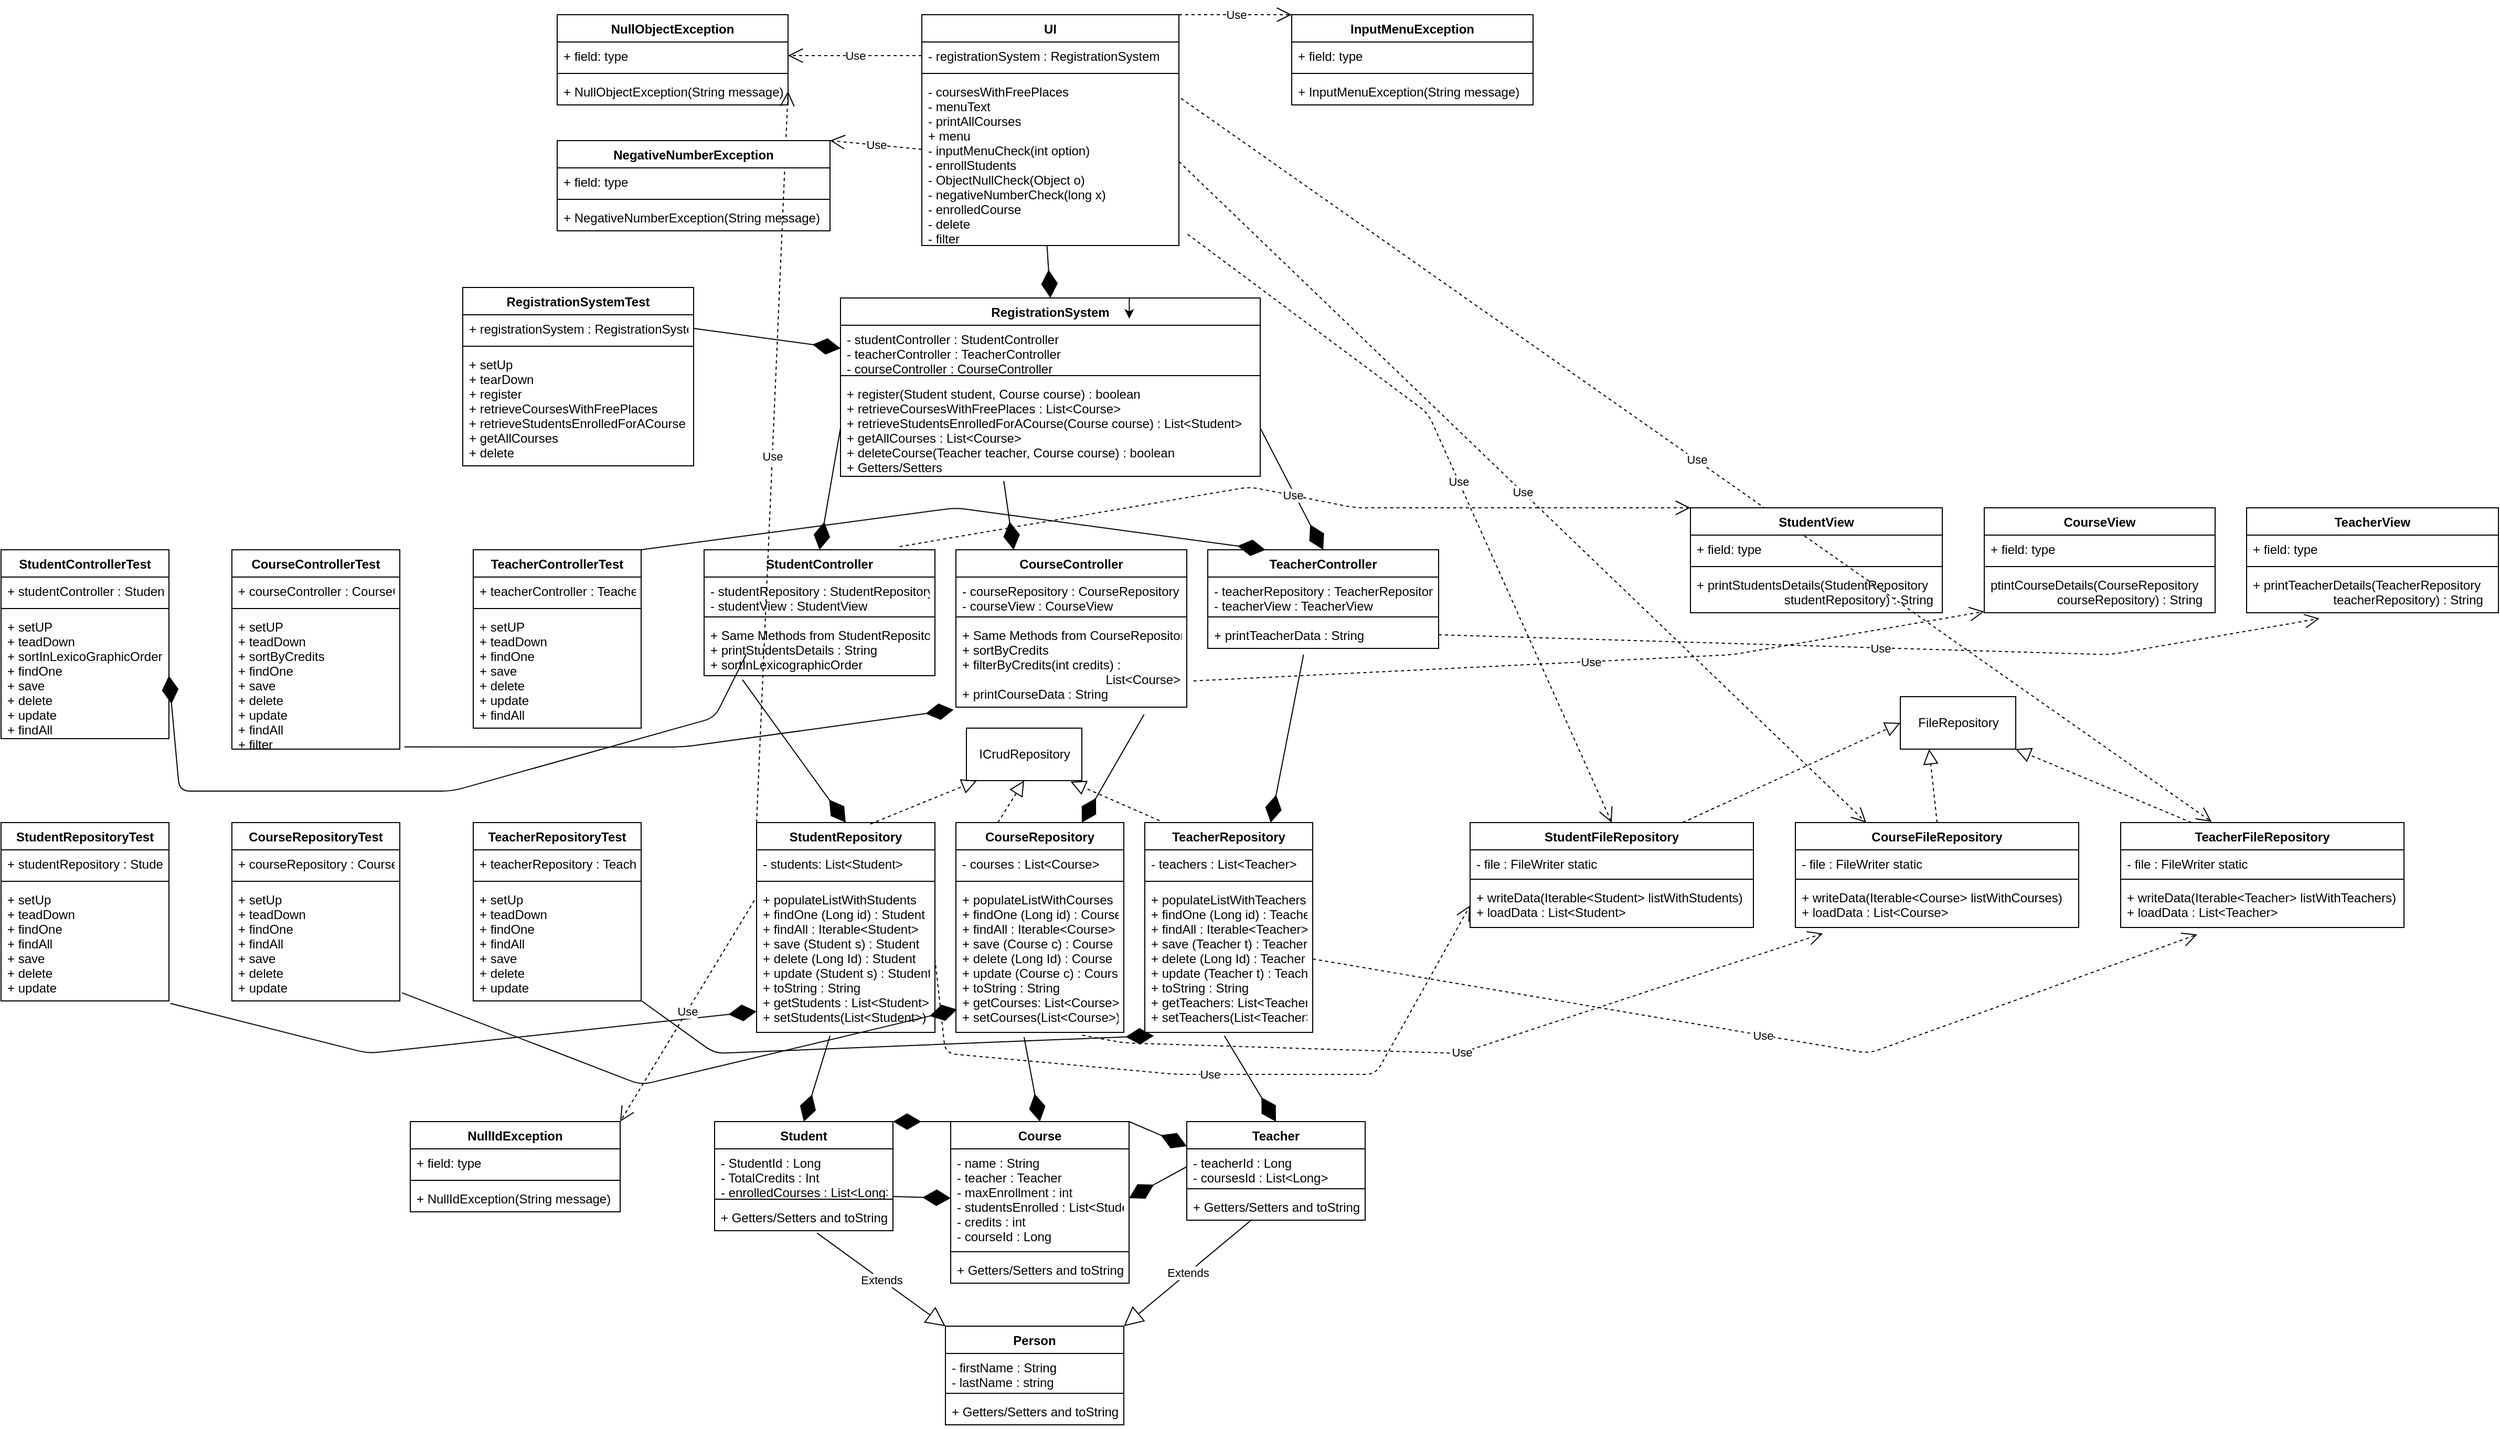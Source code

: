 <mxfile version="13.10.0" type="device"><diagram name="Page-1" id="e7e014a7-5840-1c2e-5031-d8a46d1fe8dd"><mxGraphModel dx="4629" dy="2653" grid="1" gridSize="10" guides="1" tooltips="1" connect="1" arrows="1" fold="1" page="1" pageScale="1" pageWidth="1169" pageHeight="826" background="#ffffff" math="0" shadow="0"><root><mxCell id="0"/><mxCell id="1" parent="0"/><mxCell id="clS7o_s74aoGoJwFNQCG-41" value="ICrudRepository" style="html=1;" vertex="1" parent="1"><mxGeometry x="470" y="430" width="110" height="50" as="geometry"/></mxCell><mxCell id="clS7o_s74aoGoJwFNQCG-42" value="StudentRepository" style="swimlane;fontStyle=1;align=center;verticalAlign=top;childLayout=stackLayout;horizontal=1;startSize=26;horizontalStack=0;resizeParent=1;resizeParentMax=0;resizeLast=0;collapsible=1;marginBottom=0;" vertex="1" parent="1"><mxGeometry x="270" y="520" width="170" height="200" as="geometry"/></mxCell><mxCell id="clS7o_s74aoGoJwFNQCG-43" value="- students: List&lt;Student&gt;" style="text;strokeColor=none;fillColor=none;align=left;verticalAlign=top;spacingLeft=4;spacingRight=4;overflow=hidden;rotatable=0;points=[[0,0.5],[1,0.5]];portConstraint=eastwest;" vertex="1" parent="clS7o_s74aoGoJwFNQCG-42"><mxGeometry y="26" width="170" height="26" as="geometry"/></mxCell><mxCell id="clS7o_s74aoGoJwFNQCG-44" value="" style="line;strokeWidth=1;fillColor=none;align=left;verticalAlign=middle;spacingTop=-1;spacingLeft=3;spacingRight=3;rotatable=0;labelPosition=right;points=[];portConstraint=eastwest;" vertex="1" parent="clS7o_s74aoGoJwFNQCG-42"><mxGeometry y="52" width="170" height="8" as="geometry"/></mxCell><mxCell id="clS7o_s74aoGoJwFNQCG-45" value="+ populateListWithStudents&#10;+ findOne (Long id) : Student&#10;+ findAll : Iterable&lt;Student&gt;&#10;+ save (Student s) : Student&#10;+ delete (Long Id) : Student&#10;+ update (Student s) : Student&#10;+ toString : String&#10;+ getStudents : List&lt;Student&gt;&#10;+ setStudents(List&lt;Student&gt;)&#10;&#10;" style="text;strokeColor=none;fillColor=none;align=left;verticalAlign=top;spacingLeft=4;spacingRight=4;overflow=hidden;rotatable=0;points=[[0,0.5],[1,0.5]];portConstraint=eastwest;" vertex="1" parent="clS7o_s74aoGoJwFNQCG-42"><mxGeometry y="60" width="170" height="140" as="geometry"/></mxCell><mxCell id="clS7o_s74aoGoJwFNQCG-46" value="" style="endArrow=block;dashed=1;endFill=0;endSize=12;html=1;entryX=0.091;entryY=1;entryDx=0;entryDy=0;entryPerimeter=0;exitX=0.638;exitY=0.007;exitDx=0;exitDy=0;exitPerimeter=0;" edge="1" parent="1" source="clS7o_s74aoGoJwFNQCG-42" target="clS7o_s74aoGoJwFNQCG-41"><mxGeometry width="160" relative="1" as="geometry"><mxPoint x="440" y="610" as="sourcePoint"/><mxPoint x="600" y="610" as="targetPoint"/></mxGeometry></mxCell><mxCell id="clS7o_s74aoGoJwFNQCG-47" value="CourseRepository" style="swimlane;fontStyle=1;align=center;verticalAlign=top;childLayout=stackLayout;horizontal=1;startSize=26;horizontalStack=0;resizeParent=1;resizeParentMax=0;resizeLast=0;collapsible=1;marginBottom=0;" vertex="1" parent="1"><mxGeometry x="460" y="520" width="160" height="200" as="geometry"/></mxCell><mxCell id="clS7o_s74aoGoJwFNQCG-48" value="- courses : List&lt;Course&gt;" style="text;strokeColor=none;fillColor=none;align=left;verticalAlign=top;spacingLeft=4;spacingRight=4;overflow=hidden;rotatable=0;points=[[0,0.5],[1,0.5]];portConstraint=eastwest;" vertex="1" parent="clS7o_s74aoGoJwFNQCG-47"><mxGeometry y="26" width="160" height="26" as="geometry"/></mxCell><mxCell id="clS7o_s74aoGoJwFNQCG-49" value="" style="line;strokeWidth=1;fillColor=none;align=left;verticalAlign=middle;spacingTop=-1;spacingLeft=3;spacingRight=3;rotatable=0;labelPosition=right;points=[];portConstraint=eastwest;" vertex="1" parent="clS7o_s74aoGoJwFNQCG-47"><mxGeometry y="52" width="160" height="8" as="geometry"/></mxCell><mxCell id="clS7o_s74aoGoJwFNQCG-50" value="+ populateListWithCourses&#10;+ findOne (Long id) : Course&#10;+ findAll : Iterable&lt;Course&gt;&#10;+ save (Course c) : Course&#10;+ delete (Long Id) : Course&#10;+ update (Course c) : Course&#10;+ toString : String&#10;+ getCourses: List&lt;Course&gt;&#10;+ setCourses(List&lt;Course&gt;)&#10;&#10;" style="text;strokeColor=none;fillColor=none;align=left;verticalAlign=top;spacingLeft=4;spacingRight=4;overflow=hidden;rotatable=0;points=[[0,0.5],[1,0.5]];portConstraint=eastwest;" vertex="1" parent="clS7o_s74aoGoJwFNQCG-47"><mxGeometry y="60" width="160" height="140" as="geometry"/></mxCell><mxCell id="clS7o_s74aoGoJwFNQCG-51" value="" style="endArrow=block;dashed=1;endFill=0;endSize=12;html=1;entryX=0.5;entryY=1;entryDx=0;entryDy=0;exitX=0.25;exitY=0;exitDx=0;exitDy=0;" edge="1" parent="1" source="clS7o_s74aoGoJwFNQCG-47" target="clS7o_s74aoGoJwFNQCG-41"><mxGeometry width="160" relative="1" as="geometry"><mxPoint x="540" y="490" as="sourcePoint"/><mxPoint x="600" y="610" as="targetPoint"/></mxGeometry></mxCell><mxCell id="clS7o_s74aoGoJwFNQCG-52" value="TeacherRepository" style="swimlane;fontStyle=1;align=center;verticalAlign=top;childLayout=stackLayout;horizontal=1;startSize=26;horizontalStack=0;resizeParent=1;resizeParentMax=0;resizeLast=0;collapsible=1;marginBottom=0;" vertex="1" parent="1"><mxGeometry x="640" y="520" width="160" height="200" as="geometry"/></mxCell><mxCell id="clS7o_s74aoGoJwFNQCG-53" value="- teachers : List&lt;Teacher&gt;" style="text;strokeColor=none;fillColor=none;align=left;verticalAlign=top;spacingLeft=4;spacingRight=4;overflow=hidden;rotatable=0;points=[[0,0.5],[1,0.5]];portConstraint=eastwest;" vertex="1" parent="clS7o_s74aoGoJwFNQCG-52"><mxGeometry y="26" width="160" height="26" as="geometry"/></mxCell><mxCell id="clS7o_s74aoGoJwFNQCG-54" value="" style="line;strokeWidth=1;fillColor=none;align=left;verticalAlign=middle;spacingTop=-1;spacingLeft=3;spacingRight=3;rotatable=0;labelPosition=right;points=[];portConstraint=eastwest;" vertex="1" parent="clS7o_s74aoGoJwFNQCG-52"><mxGeometry y="52" width="160" height="8" as="geometry"/></mxCell><mxCell id="clS7o_s74aoGoJwFNQCG-55" value="+ populateListWithTeachers&#10;+ findOne (Long id) : Teacher&#10;+ findAll : Iterable&lt;Teacher&gt;&#10;+ save (Teacher t) : Teacher&#10;+ delete (Long Id) : Teacher&#10;+ update (Teacher t) : Teacher&#10;+ toString : String&#10;+ getTeachers: List&lt;Teacher&gt;&#10;+ setTeachers(List&lt;Teacher&gt;)&#10;&#10;" style="text;strokeColor=none;fillColor=none;align=left;verticalAlign=top;spacingLeft=4;spacingRight=4;overflow=hidden;rotatable=0;points=[[0,0.5],[1,0.5]];portConstraint=eastwest;" vertex="1" parent="clS7o_s74aoGoJwFNQCG-52"><mxGeometry y="60" width="160" height="140" as="geometry"/></mxCell><mxCell id="clS7o_s74aoGoJwFNQCG-56" value="" style="endArrow=block;dashed=1;endFill=0;endSize=12;html=1;entryX=0.902;entryY=1.02;entryDx=0;entryDy=0;entryPerimeter=0;exitX=0.088;exitY=-0.009;exitDx=0;exitDy=0;exitPerimeter=0;" edge="1" parent="1" source="clS7o_s74aoGoJwFNQCG-52" target="clS7o_s74aoGoJwFNQCG-41"><mxGeometry width="160" relative="1" as="geometry"><mxPoint x="440" y="610" as="sourcePoint"/><mxPoint x="600" y="610" as="targetPoint"/></mxGeometry></mxCell><mxCell id="clS7o_s74aoGoJwFNQCG-57" value="Person" style="swimlane;fontStyle=1;align=center;verticalAlign=top;childLayout=stackLayout;horizontal=1;startSize=26;horizontalStack=0;resizeParent=1;resizeParentMax=0;resizeLast=0;collapsible=1;marginBottom=0;" vertex="1" parent="1"><mxGeometry x="450" y="1000" width="170" height="94" as="geometry"/></mxCell><mxCell id="clS7o_s74aoGoJwFNQCG-58" value="- firstName : String&#10;- lastName : string" style="text;strokeColor=none;fillColor=none;align=left;verticalAlign=top;spacingLeft=4;spacingRight=4;overflow=hidden;rotatable=0;points=[[0,0.5],[1,0.5]];portConstraint=eastwest;" vertex="1" parent="clS7o_s74aoGoJwFNQCG-57"><mxGeometry y="26" width="170" height="34" as="geometry"/></mxCell><mxCell id="clS7o_s74aoGoJwFNQCG-59" value="" style="line;strokeWidth=1;fillColor=none;align=left;verticalAlign=middle;spacingTop=-1;spacingLeft=3;spacingRight=3;rotatable=0;labelPosition=right;points=[];portConstraint=eastwest;" vertex="1" parent="clS7o_s74aoGoJwFNQCG-57"><mxGeometry y="60" width="170" height="8" as="geometry"/></mxCell><mxCell id="clS7o_s74aoGoJwFNQCG-60" value="+ Getters/Setters and toString" style="text;strokeColor=none;fillColor=none;align=left;verticalAlign=top;spacingLeft=4;spacingRight=4;overflow=hidden;rotatable=0;points=[[0,0.5],[1,0.5]];portConstraint=eastwest;" vertex="1" parent="clS7o_s74aoGoJwFNQCG-57"><mxGeometry y="68" width="170" height="26" as="geometry"/></mxCell><mxCell id="clS7o_s74aoGoJwFNQCG-61" value="Student" style="swimlane;fontStyle=1;align=center;verticalAlign=top;childLayout=stackLayout;horizontal=1;startSize=26;horizontalStack=0;resizeParent=1;resizeParentMax=0;resizeLast=0;collapsible=1;marginBottom=0;" vertex="1" parent="1"><mxGeometry x="230" y="805" width="170" height="104" as="geometry"/></mxCell><mxCell id="clS7o_s74aoGoJwFNQCG-62" value="- StudentId : Long&#10;- TotalCredits : Int&#10;- enrolledCourses : List&lt;Long&gt;" style="text;strokeColor=none;fillColor=none;align=left;verticalAlign=top;spacingLeft=4;spacingRight=4;overflow=hidden;rotatable=0;points=[[0,0.5],[1,0.5]];portConstraint=eastwest;" vertex="1" parent="clS7o_s74aoGoJwFNQCG-61"><mxGeometry y="26" width="170" height="44" as="geometry"/></mxCell><mxCell id="clS7o_s74aoGoJwFNQCG-63" value="" style="line;strokeWidth=1;fillColor=none;align=left;verticalAlign=middle;spacingTop=-1;spacingLeft=3;spacingRight=3;rotatable=0;labelPosition=right;points=[];portConstraint=eastwest;" vertex="1" parent="clS7o_s74aoGoJwFNQCG-61"><mxGeometry y="70" width="170" height="8" as="geometry"/></mxCell><mxCell id="clS7o_s74aoGoJwFNQCG-64" value="+ Getters/Setters and toString" style="text;strokeColor=none;fillColor=none;align=left;verticalAlign=top;spacingLeft=4;spacingRight=4;overflow=hidden;rotatable=0;points=[[0,0.5],[1,0.5]];portConstraint=eastwest;" vertex="1" parent="clS7o_s74aoGoJwFNQCG-61"><mxGeometry y="78" width="170" height="26" as="geometry"/></mxCell><mxCell id="clS7o_s74aoGoJwFNQCG-65" value="Teacher" style="swimlane;fontStyle=1;align=center;verticalAlign=top;childLayout=stackLayout;horizontal=1;startSize=26;horizontalStack=0;resizeParent=1;resizeParentMax=0;resizeLast=0;collapsible=1;marginBottom=0;" vertex="1" parent="1"><mxGeometry x="680" y="805" width="170" height="94" as="geometry"/></mxCell><mxCell id="clS7o_s74aoGoJwFNQCG-66" value="- teacherId : Long&#10;- coursesId : List&lt;Long&gt;" style="text;strokeColor=none;fillColor=none;align=left;verticalAlign=top;spacingLeft=4;spacingRight=4;overflow=hidden;rotatable=0;points=[[0,0.5],[1,0.5]];portConstraint=eastwest;" vertex="1" parent="clS7o_s74aoGoJwFNQCG-65"><mxGeometry y="26" width="170" height="34" as="geometry"/></mxCell><mxCell id="clS7o_s74aoGoJwFNQCG-67" value="" style="line;strokeWidth=1;fillColor=none;align=left;verticalAlign=middle;spacingTop=-1;spacingLeft=3;spacingRight=3;rotatable=0;labelPosition=right;points=[];portConstraint=eastwest;" vertex="1" parent="clS7o_s74aoGoJwFNQCG-65"><mxGeometry y="60" width="170" height="8" as="geometry"/></mxCell><mxCell id="clS7o_s74aoGoJwFNQCG-68" value="+ Getters/Setters and toString" style="text;strokeColor=none;fillColor=none;align=left;verticalAlign=top;spacingLeft=4;spacingRight=4;overflow=hidden;rotatable=0;points=[[0,0.5],[1,0.5]];portConstraint=eastwest;" vertex="1" parent="clS7o_s74aoGoJwFNQCG-65"><mxGeometry y="68" width="170" height="26" as="geometry"/></mxCell><mxCell id="clS7o_s74aoGoJwFNQCG-69" value="Extends" style="endArrow=block;endSize=16;endFill=0;html=1;entryX=0;entryY=0;entryDx=0;entryDy=0;exitX=0.574;exitY=1.085;exitDx=0;exitDy=0;exitPerimeter=0;" edge="1" parent="1" source="clS7o_s74aoGoJwFNQCG-64" target="clS7o_s74aoGoJwFNQCG-57"><mxGeometry width="160" relative="1" as="geometry"><mxPoint x="180" y="510" as="sourcePoint"/><mxPoint x="340" y="510" as="targetPoint"/></mxGeometry></mxCell><mxCell id="clS7o_s74aoGoJwFNQCG-70" value="Extends" style="endArrow=block;endSize=16;endFill=0;html=1;entryX=1;entryY=0;entryDx=0;entryDy=0;exitX=0.365;exitY=0.977;exitDx=0;exitDy=0;exitPerimeter=0;" edge="1" parent="1" source="clS7o_s74aoGoJwFNQCG-68" target="clS7o_s74aoGoJwFNQCG-57"><mxGeometry width="160" relative="1" as="geometry"><mxPoint x="180" y="510" as="sourcePoint"/><mxPoint x="340" y="510" as="targetPoint"/></mxGeometry></mxCell><mxCell id="clS7o_s74aoGoJwFNQCG-71" value="Course" style="swimlane;fontStyle=1;align=center;verticalAlign=top;childLayout=stackLayout;horizontal=1;startSize=26;horizontalStack=0;resizeParent=1;resizeParentMax=0;resizeLast=0;collapsible=1;marginBottom=0;" vertex="1" parent="1"><mxGeometry x="455" y="805" width="170" height="154" as="geometry"/></mxCell><mxCell id="clS7o_s74aoGoJwFNQCG-72" value="- name : String&#10;- teacher : Teacher&#10;- maxEnrollment : int&#10;- studentsEnrolled : List&lt;Student&gt;&#10;- credits : int &#10;- courseId : Long" style="text;strokeColor=none;fillColor=none;align=left;verticalAlign=top;spacingLeft=4;spacingRight=4;overflow=hidden;rotatable=0;points=[[0,0.5],[1,0.5]];portConstraint=eastwest;" vertex="1" parent="clS7o_s74aoGoJwFNQCG-71"><mxGeometry y="26" width="170" height="94" as="geometry"/></mxCell><mxCell id="clS7o_s74aoGoJwFNQCG-73" value="" style="line;strokeWidth=1;fillColor=none;align=left;verticalAlign=middle;spacingTop=-1;spacingLeft=3;spacingRight=3;rotatable=0;labelPosition=right;points=[];portConstraint=eastwest;" vertex="1" parent="clS7o_s74aoGoJwFNQCG-71"><mxGeometry y="120" width="170" height="8" as="geometry"/></mxCell><mxCell id="clS7o_s74aoGoJwFNQCG-74" value="+ Getters/Setters and toString" style="text;strokeColor=none;fillColor=none;align=left;verticalAlign=top;spacingLeft=4;spacingRight=4;overflow=hidden;rotatable=0;points=[[0,0.5],[1,0.5]];portConstraint=eastwest;" vertex="1" parent="clS7o_s74aoGoJwFNQCG-71"><mxGeometry y="128" width="170" height="26" as="geometry"/></mxCell><mxCell id="clS7o_s74aoGoJwFNQCG-78" value="StudentController" style="swimlane;fontStyle=1;align=center;verticalAlign=top;childLayout=stackLayout;horizontal=1;startSize=26;horizontalStack=0;resizeParent=1;resizeParentMax=0;resizeLast=0;collapsible=1;marginBottom=0;" vertex="1" parent="1"><mxGeometry x="220" y="260" width="220" height="120" as="geometry"/></mxCell><mxCell id="clS7o_s74aoGoJwFNQCG-79" value="- studentRepository : StudentRepository&#10;- studentView : StudentView" style="text;strokeColor=none;fillColor=none;align=left;verticalAlign=top;spacingLeft=4;spacingRight=4;overflow=hidden;rotatable=0;points=[[0,0.5],[1,0.5]];portConstraint=eastwest;" vertex="1" parent="clS7o_s74aoGoJwFNQCG-78"><mxGeometry y="26" width="220" height="34" as="geometry"/></mxCell><mxCell id="clS7o_s74aoGoJwFNQCG-80" value="" style="line;strokeWidth=1;fillColor=none;align=left;verticalAlign=middle;spacingTop=-1;spacingLeft=3;spacingRight=3;rotatable=0;labelPosition=right;points=[];portConstraint=eastwest;" vertex="1" parent="clS7o_s74aoGoJwFNQCG-78"><mxGeometry y="60" width="220" height="8" as="geometry"/></mxCell><mxCell id="clS7o_s74aoGoJwFNQCG-81" value="+ Same Methods from StudentRepository&#10;+ printStudentsDetails : String&#10;+ sortInLexicographicOrder" style="text;strokeColor=none;fillColor=none;align=left;verticalAlign=top;spacingLeft=4;spacingRight=4;overflow=hidden;rotatable=0;points=[[0,0.5],[1,0.5]];portConstraint=eastwest;" vertex="1" parent="clS7o_s74aoGoJwFNQCG-78"><mxGeometry y="68" width="220" height="52" as="geometry"/></mxCell><mxCell id="clS7o_s74aoGoJwFNQCG-82" value="CourseController" style="swimlane;fontStyle=1;align=center;verticalAlign=top;childLayout=stackLayout;horizontal=1;startSize=26;horizontalStack=0;resizeParent=1;resizeParentMax=0;resizeLast=0;collapsible=1;marginBottom=0;" vertex="1" parent="1"><mxGeometry x="460" y="260" width="220" height="150" as="geometry"/></mxCell><mxCell id="clS7o_s74aoGoJwFNQCG-83" value="- courseRepository : CourseRepository&#10;- courseView : CourseView" style="text;strokeColor=none;fillColor=none;align=left;verticalAlign=top;spacingLeft=4;spacingRight=4;overflow=hidden;rotatable=0;points=[[0,0.5],[1,0.5]];portConstraint=eastwest;" vertex="1" parent="clS7o_s74aoGoJwFNQCG-82"><mxGeometry y="26" width="220" height="34" as="geometry"/></mxCell><mxCell id="clS7o_s74aoGoJwFNQCG-84" value="" style="line;strokeWidth=1;fillColor=none;align=left;verticalAlign=middle;spacingTop=-1;spacingLeft=3;spacingRight=3;rotatable=0;labelPosition=right;points=[];portConstraint=eastwest;" vertex="1" parent="clS7o_s74aoGoJwFNQCG-82"><mxGeometry y="60" width="220" height="8" as="geometry"/></mxCell><mxCell id="clS7o_s74aoGoJwFNQCG-85" value="+ Same Methods from CourseRepository&#10;+ sortByCredits&#10;+ filterByCredits(int credits) : &#10;                                         List&lt;Course&gt;&#10;+ printCourseData : String" style="text;strokeColor=none;fillColor=none;align=left;verticalAlign=top;spacingLeft=4;spacingRight=4;overflow=hidden;rotatable=0;points=[[0,0.5],[1,0.5]];portConstraint=eastwest;" vertex="1" parent="clS7o_s74aoGoJwFNQCG-82"><mxGeometry y="68" width="220" height="82" as="geometry"/></mxCell><mxCell id="clS7o_s74aoGoJwFNQCG-86" value="TeacherController" style="swimlane;fontStyle=1;align=center;verticalAlign=top;childLayout=stackLayout;horizontal=1;startSize=26;horizontalStack=0;resizeParent=1;resizeParentMax=0;resizeLast=0;collapsible=1;marginBottom=0;" vertex="1" parent="1"><mxGeometry x="700" y="260" width="220" height="94" as="geometry"/></mxCell><mxCell id="clS7o_s74aoGoJwFNQCG-87" value="- teacherRepository : TeacherRepository&#10;- teacherView : TeacherView" style="text;strokeColor=none;fillColor=none;align=left;verticalAlign=top;spacingLeft=4;spacingRight=4;overflow=hidden;rotatable=0;points=[[0,0.5],[1,0.5]];portConstraint=eastwest;" vertex="1" parent="clS7o_s74aoGoJwFNQCG-86"><mxGeometry y="26" width="220" height="34" as="geometry"/></mxCell><mxCell id="clS7o_s74aoGoJwFNQCG-88" value="" style="line;strokeWidth=1;fillColor=none;align=left;verticalAlign=middle;spacingTop=-1;spacingLeft=3;spacingRight=3;rotatable=0;labelPosition=right;points=[];portConstraint=eastwest;" vertex="1" parent="clS7o_s74aoGoJwFNQCG-86"><mxGeometry y="60" width="220" height="8" as="geometry"/></mxCell><mxCell id="clS7o_s74aoGoJwFNQCG-89" value="+ printTeacherData : String" style="text;strokeColor=none;fillColor=none;align=left;verticalAlign=top;spacingLeft=4;spacingRight=4;overflow=hidden;rotatable=0;points=[[0,0.5],[1,0.5]];portConstraint=eastwest;" vertex="1" parent="clS7o_s74aoGoJwFNQCG-86"><mxGeometry y="68" width="220" height="26" as="geometry"/></mxCell><mxCell id="clS7o_s74aoGoJwFNQCG-93" value="RegistrationSystem" style="swimlane;fontStyle=1;align=center;verticalAlign=top;childLayout=stackLayout;horizontal=1;startSize=26;horizontalStack=0;resizeParent=1;resizeParentMax=0;resizeLast=0;collapsible=1;marginBottom=0;" vertex="1" parent="1"><mxGeometry x="350" y="20" width="400" height="170" as="geometry"/></mxCell><mxCell id="clS7o_s74aoGoJwFNQCG-94" value="- studentController : StudentController&#10;- teacherController : TeacherController&#10;- courseController : CourseController" style="text;strokeColor=none;fillColor=none;align=left;verticalAlign=top;spacingLeft=4;spacingRight=4;overflow=hidden;rotatable=0;points=[[0,0.5],[1,0.5]];portConstraint=eastwest;" vertex="1" parent="clS7o_s74aoGoJwFNQCG-93"><mxGeometry y="26" width="400" height="44" as="geometry"/></mxCell><mxCell id="clS7o_s74aoGoJwFNQCG-95" value="" style="line;strokeWidth=1;fillColor=none;align=left;verticalAlign=middle;spacingTop=-1;spacingLeft=3;spacingRight=3;rotatable=0;labelPosition=right;points=[];portConstraint=eastwest;" vertex="1" parent="clS7o_s74aoGoJwFNQCG-93"><mxGeometry y="70" width="400" height="8" as="geometry"/></mxCell><mxCell id="clS7o_s74aoGoJwFNQCG-96" value="+ register(Student student, Course course) : boolean&#10;+ retrieveCoursesWithFreePlaces : List&lt;Course&gt;&#10;+ retrieveStudentsEnrolledForACourse(Course course) : List&lt;Student&gt;&#10;+ getAllCourses : List&lt;Course&gt;&#10;+ deleteCourse(Teacher teacher, Course course) : boolean&#10;+ Getters/Setters&#10;" style="text;strokeColor=none;fillColor=none;align=left;verticalAlign=top;spacingLeft=4;spacingRight=4;overflow=hidden;rotatable=0;points=[[0,0.5],[1,0.5]];portConstraint=eastwest;" vertex="1" parent="clS7o_s74aoGoJwFNQCG-93"><mxGeometry y="78" width="400" height="92" as="geometry"/></mxCell><mxCell id="clS7o_s74aoGoJwFNQCG-97" style="edgeStyle=orthogonalEdgeStyle;rounded=0;orthogonalLoop=1;jettySize=auto;html=1;exitX=0.75;exitY=0;exitDx=0;exitDy=0;entryX=0.688;entryY=0.116;entryDx=0;entryDy=0;entryPerimeter=0;" edge="1" parent="1" source="clS7o_s74aoGoJwFNQCG-93" target="clS7o_s74aoGoJwFNQCG-93"><mxGeometry relative="1" as="geometry"/></mxCell><mxCell id="clS7o_s74aoGoJwFNQCG-101" value="UI" style="swimlane;fontStyle=1;align=center;verticalAlign=top;childLayout=stackLayout;horizontal=1;startSize=26;horizontalStack=0;resizeParent=1;resizeParentMax=0;resizeLast=0;collapsible=1;marginBottom=0;" vertex="1" parent="1"><mxGeometry x="427.5" y="-250" width="245" height="220" as="geometry"/></mxCell><mxCell id="clS7o_s74aoGoJwFNQCG-102" value="- registrationSystem : RegistrationSystem" style="text;strokeColor=none;fillColor=none;align=left;verticalAlign=top;spacingLeft=4;spacingRight=4;overflow=hidden;rotatable=0;points=[[0,0.5],[1,0.5]];portConstraint=eastwest;" vertex="1" parent="clS7o_s74aoGoJwFNQCG-101"><mxGeometry y="26" width="245" height="26" as="geometry"/></mxCell><mxCell id="clS7o_s74aoGoJwFNQCG-103" value="" style="line;strokeWidth=1;fillColor=none;align=left;verticalAlign=middle;spacingTop=-1;spacingLeft=3;spacingRight=3;rotatable=0;labelPosition=right;points=[];portConstraint=eastwest;" vertex="1" parent="clS7o_s74aoGoJwFNQCG-101"><mxGeometry y="52" width="245" height="8" as="geometry"/></mxCell><mxCell id="clS7o_s74aoGoJwFNQCG-104" value="- coursesWithFreePlaces&#10;- menuText&#10;- printAllCourses&#10;+ menu&#10;- inputMenuCheck(int option)&#10;- enrollStudents&#10;- ObjectNullCheck(Object o)&#10;- negativeNumberCheck(long x)&#10;- enrolledCourse&#10;- delete&#10;- filter&#10;" style="text;strokeColor=none;fillColor=none;align=left;verticalAlign=top;spacingLeft=4;spacingRight=4;overflow=hidden;rotatable=0;points=[[0,0.5],[1,0.5]];portConstraint=eastwest;" vertex="1" parent="clS7o_s74aoGoJwFNQCG-101"><mxGeometry y="60" width="245" height="160" as="geometry"/></mxCell><mxCell id="clS7o_s74aoGoJwFNQCG-110" value="FileRepository" style="html=1;" vertex="1" parent="1"><mxGeometry x="1360" y="400" width="110" height="50" as="geometry"/></mxCell><mxCell id="clS7o_s74aoGoJwFNQCG-111" value="StudentFileRepository" style="swimlane;fontStyle=1;align=center;verticalAlign=top;childLayout=stackLayout;horizontal=1;startSize=26;horizontalStack=0;resizeParent=1;resizeParentMax=0;resizeLast=0;collapsible=1;marginBottom=0;" vertex="1" parent="1"><mxGeometry x="950" y="520" width="270" height="100" as="geometry"/></mxCell><mxCell id="clS7o_s74aoGoJwFNQCG-112" value="- file : FileWriter static" style="text;strokeColor=none;fillColor=none;align=left;verticalAlign=top;spacingLeft=4;spacingRight=4;overflow=hidden;rotatable=0;points=[[0,0.5],[1,0.5]];portConstraint=eastwest;" vertex="1" parent="clS7o_s74aoGoJwFNQCG-111"><mxGeometry y="26" width="270" height="24" as="geometry"/></mxCell><mxCell id="clS7o_s74aoGoJwFNQCG-113" value="" style="line;strokeWidth=1;fillColor=none;align=left;verticalAlign=middle;spacingTop=-1;spacingLeft=3;spacingRight=3;rotatable=0;labelPosition=right;points=[];portConstraint=eastwest;" vertex="1" parent="clS7o_s74aoGoJwFNQCG-111"><mxGeometry y="50" width="270" height="8" as="geometry"/></mxCell><mxCell id="clS7o_s74aoGoJwFNQCG-114" value="+ writeData(Iterable&lt;Student&gt; listWithStudents)&#10;+ loadData : List&lt;Student&gt;" style="text;strokeColor=none;fillColor=none;align=left;verticalAlign=top;spacingLeft=4;spacingRight=4;overflow=hidden;rotatable=0;points=[[0,0.5],[1,0.5]];portConstraint=eastwest;" vertex="1" parent="clS7o_s74aoGoJwFNQCG-111"><mxGeometry y="58" width="270" height="42" as="geometry"/></mxCell><mxCell id="clS7o_s74aoGoJwFNQCG-115" value="CourseFileRepository" style="swimlane;fontStyle=1;align=center;verticalAlign=top;childLayout=stackLayout;horizontal=1;startSize=26;horizontalStack=0;resizeParent=1;resizeParentMax=0;resizeLast=0;collapsible=1;marginBottom=0;" vertex="1" parent="1"><mxGeometry x="1260" y="520" width="270" height="100" as="geometry"/></mxCell><mxCell id="clS7o_s74aoGoJwFNQCG-116" value="- file : FileWriter static" style="text;strokeColor=none;fillColor=none;align=left;verticalAlign=top;spacingLeft=4;spacingRight=4;overflow=hidden;rotatable=0;points=[[0,0.5],[1,0.5]];portConstraint=eastwest;" vertex="1" parent="clS7o_s74aoGoJwFNQCG-115"><mxGeometry y="26" width="270" height="24" as="geometry"/></mxCell><mxCell id="clS7o_s74aoGoJwFNQCG-117" value="" style="line;strokeWidth=1;fillColor=none;align=left;verticalAlign=middle;spacingTop=-1;spacingLeft=3;spacingRight=3;rotatable=0;labelPosition=right;points=[];portConstraint=eastwest;" vertex="1" parent="clS7o_s74aoGoJwFNQCG-115"><mxGeometry y="50" width="270" height="8" as="geometry"/></mxCell><mxCell id="clS7o_s74aoGoJwFNQCG-118" value="+ writeData(Iterable&lt;Course&gt; listWithCourses)&#10;+ loadData : List&lt;Course&gt;" style="text;strokeColor=none;fillColor=none;align=left;verticalAlign=top;spacingLeft=4;spacingRight=4;overflow=hidden;rotatable=0;points=[[0,0.5],[1,0.5]];portConstraint=eastwest;" vertex="1" parent="clS7o_s74aoGoJwFNQCG-115"><mxGeometry y="58" width="270" height="42" as="geometry"/></mxCell><mxCell id="clS7o_s74aoGoJwFNQCG-119" value="TeacherFileRepository" style="swimlane;fontStyle=1;align=center;verticalAlign=top;childLayout=stackLayout;horizontal=1;startSize=26;horizontalStack=0;resizeParent=1;resizeParentMax=0;resizeLast=0;collapsible=1;marginBottom=0;" vertex="1" parent="1"><mxGeometry x="1570" y="520" width="270" height="100" as="geometry"/></mxCell><mxCell id="clS7o_s74aoGoJwFNQCG-120" value="- file : FileWriter static" style="text;strokeColor=none;fillColor=none;align=left;verticalAlign=top;spacingLeft=4;spacingRight=4;overflow=hidden;rotatable=0;points=[[0,0.5],[1,0.5]];portConstraint=eastwest;" vertex="1" parent="clS7o_s74aoGoJwFNQCG-119"><mxGeometry y="26" width="270" height="24" as="geometry"/></mxCell><mxCell id="clS7o_s74aoGoJwFNQCG-121" value="" style="line;strokeWidth=1;fillColor=none;align=left;verticalAlign=middle;spacingTop=-1;spacingLeft=3;spacingRight=3;rotatable=0;labelPosition=right;points=[];portConstraint=eastwest;" vertex="1" parent="clS7o_s74aoGoJwFNQCG-119"><mxGeometry y="50" width="270" height="8" as="geometry"/></mxCell><mxCell id="clS7o_s74aoGoJwFNQCG-122" value="+ writeData(Iterable&lt;Teacher&gt; listWithTeachers)&#10;+ loadData : List&lt;Teacher&gt;" style="text;strokeColor=none;fillColor=none;align=left;verticalAlign=top;spacingLeft=4;spacingRight=4;overflow=hidden;rotatable=0;points=[[0,0.5],[1,0.5]];portConstraint=eastwest;" vertex="1" parent="clS7o_s74aoGoJwFNQCG-119"><mxGeometry y="58" width="270" height="42" as="geometry"/></mxCell><mxCell id="clS7o_s74aoGoJwFNQCG-123" value="" style="endArrow=block;dashed=1;endFill=0;endSize=12;html=1;entryX=0;entryY=0.5;entryDx=0;entryDy=0;exitX=0.75;exitY=0;exitDx=0;exitDy=0;" edge="1" parent="1" source="clS7o_s74aoGoJwFNQCG-111" target="clS7o_s74aoGoJwFNQCG-110"><mxGeometry width="160" relative="1" as="geometry"><mxPoint x="1030" y="590" as="sourcePoint"/><mxPoint x="1190" y="590" as="targetPoint"/></mxGeometry></mxCell><mxCell id="clS7o_s74aoGoJwFNQCG-124" value="" style="endArrow=block;dashed=1;endFill=0;endSize=12;html=1;entryX=0.25;entryY=1;entryDx=0;entryDy=0;exitX=0.5;exitY=0;exitDx=0;exitDy=0;" edge="1" parent="1" source="clS7o_s74aoGoJwFNQCG-115" target="clS7o_s74aoGoJwFNQCG-110"><mxGeometry width="160" relative="1" as="geometry"><mxPoint x="1030" y="590" as="sourcePoint"/><mxPoint x="1190" y="590" as="targetPoint"/></mxGeometry></mxCell><mxCell id="clS7o_s74aoGoJwFNQCG-125" value="" style="endArrow=block;dashed=1;endFill=0;endSize=12;html=1;entryX=1;entryY=1;entryDx=0;entryDy=0;exitX=0.25;exitY=0;exitDx=0;exitDy=0;" edge="1" parent="1" source="clS7o_s74aoGoJwFNQCG-119" target="clS7o_s74aoGoJwFNQCG-110"><mxGeometry width="160" relative="1" as="geometry"><mxPoint x="1030" y="590" as="sourcePoint"/><mxPoint x="1190" y="590" as="targetPoint"/></mxGeometry></mxCell><mxCell id="clS7o_s74aoGoJwFNQCG-126" value="Use" style="endArrow=open;endSize=12;dashed=1;html=1;entryX=0;entryY=0.5;entryDx=0;entryDy=0;exitX=1;exitY=0.5;exitDx=0;exitDy=0;" edge="1" parent="1" source="clS7o_s74aoGoJwFNQCG-45" target="clS7o_s74aoGoJwFNQCG-114"><mxGeometry width="160" relative="1" as="geometry"><mxPoint x="690" y="590" as="sourcePoint"/><mxPoint x="850" y="590" as="targetPoint"/><Array as="points"><mxPoint x="450" y="740"/><mxPoint x="670" y="760"/><mxPoint x="860" y="760"/></Array></mxGeometry></mxCell><mxCell id="clS7o_s74aoGoJwFNQCG-127" value="Use" style="endArrow=open;endSize=12;dashed=1;html=1;entryX=0.097;entryY=1.136;entryDx=0;entryDy=0;entryPerimeter=0;exitX=0.753;exitY=1.019;exitDx=0;exitDy=0;exitPerimeter=0;" edge="1" parent="1" source="clS7o_s74aoGoJwFNQCG-50" target="clS7o_s74aoGoJwFNQCG-118"><mxGeometry width="160" relative="1" as="geometry"><mxPoint x="690" y="710" as="sourcePoint"/><mxPoint x="850" y="710" as="targetPoint"/><Array as="points"><mxPoint x="620" y="730"/><mxPoint x="940" y="740"/></Array></mxGeometry></mxCell><mxCell id="clS7o_s74aoGoJwFNQCG-128" value="Use" style="endArrow=open;endSize=12;dashed=1;html=1;exitX=1;exitY=0.5;exitDx=0;exitDy=0;entryX=0.27;entryY=1.158;entryDx=0;entryDy=0;entryPerimeter=0;" edge="1" parent="1" source="clS7o_s74aoGoJwFNQCG-55" target="clS7o_s74aoGoJwFNQCG-122"><mxGeometry width="160" relative="1" as="geometry"><mxPoint x="690" y="710" as="sourcePoint"/><mxPoint x="850" y="710" as="targetPoint"/><Array as="points"><mxPoint x="1330" y="740"/></Array></mxGeometry></mxCell><mxCell id="clS7o_s74aoGoJwFNQCG-129" value="Use" style="endArrow=open;endSize=12;dashed=1;html=1;entryX=0.321;entryY=-0.008;entryDx=0;entryDy=0;entryPerimeter=0;exitX=1.008;exitY=0.123;exitDx=0;exitDy=0;exitPerimeter=0;" edge="1" parent="1" source="clS7o_s74aoGoJwFNQCG-104" target="clS7o_s74aoGoJwFNQCG-119"><mxGeometry width="160" relative="1" as="geometry"><mxPoint x="1540" y="334" as="sourcePoint"/><mxPoint x="1700" y="334" as="targetPoint"/></mxGeometry></mxCell><mxCell id="clS7o_s74aoGoJwFNQCG-130" value="Use" style="endArrow=open;endSize=12;dashed=1;html=1;entryX=0.25;entryY=0;entryDx=0;entryDy=0;exitX=1;exitY=0.5;exitDx=0;exitDy=0;" edge="1" parent="1" source="clS7o_s74aoGoJwFNQCG-104" target="clS7o_s74aoGoJwFNQCG-115"><mxGeometry width="160" relative="1" as="geometry"><mxPoint x="1040" y="200" as="sourcePoint"/><mxPoint x="1200" y="200" as="targetPoint"/></mxGeometry></mxCell><mxCell id="clS7o_s74aoGoJwFNQCG-131" value="Use" style="endArrow=open;endSize=12;dashed=1;html=1;entryX=0.5;entryY=0;entryDx=0;entryDy=0;exitX=1.034;exitY=0.933;exitDx=0;exitDy=0;exitPerimeter=0;" edge="1" parent="1" source="clS7o_s74aoGoJwFNQCG-104" target="clS7o_s74aoGoJwFNQCG-111"><mxGeometry width="160" relative="1" as="geometry"><mxPoint x="830" y="210" as="sourcePoint"/><mxPoint x="990" y="210" as="targetPoint"/><Array as="points"><mxPoint x="910" y="130"/></Array></mxGeometry></mxCell><mxCell id="clS7o_s74aoGoJwFNQCG-132" value="" style="endArrow=diamondThin;endFill=1;endSize=24;html=1;entryX=0.5;entryY=0;entryDx=0;entryDy=0;exitX=0.474;exitY=1.023;exitDx=0;exitDy=0;exitPerimeter=0;" edge="1" parent="1" source="clS7o_s74aoGoJwFNQCG-55" target="clS7o_s74aoGoJwFNQCG-65"><mxGeometry width="160" relative="1" as="geometry"><mxPoint x="380" y="830" as="sourcePoint"/><mxPoint x="540" y="830" as="targetPoint"/></mxGeometry></mxCell><mxCell id="clS7o_s74aoGoJwFNQCG-133" value="" style="endArrow=diamondThin;endFill=1;endSize=24;html=1;entryX=0.5;entryY=0;entryDx=0;entryDy=0;exitX=0.406;exitY=1.032;exitDx=0;exitDy=0;exitPerimeter=0;" edge="1" parent="1" source="clS7o_s74aoGoJwFNQCG-50" target="clS7o_s74aoGoJwFNQCG-71"><mxGeometry width="160" relative="1" as="geometry"><mxPoint x="380" y="830" as="sourcePoint"/><mxPoint x="540" y="830" as="targetPoint"/></mxGeometry></mxCell><mxCell id="clS7o_s74aoGoJwFNQCG-134" value="" style="endArrow=diamondThin;endFill=1;endSize=24;html=1;entryX=0.5;entryY=0;entryDx=0;entryDy=0;exitX=0.412;exitY=1.023;exitDx=0;exitDy=0;exitPerimeter=0;" edge="1" parent="1" source="clS7o_s74aoGoJwFNQCG-45" target="clS7o_s74aoGoJwFNQCG-61"><mxGeometry width="160" relative="1" as="geometry"><mxPoint x="380" y="830" as="sourcePoint"/><mxPoint x="540" y="830" as="targetPoint"/></mxGeometry></mxCell><mxCell id="clS7o_s74aoGoJwFNQCG-135" value="" style="endArrow=diamondThin;endFill=1;endSize=24;html=1;entryX=0.75;entryY=0;entryDx=0;entryDy=0;exitX=0.415;exitY=1.225;exitDx=0;exitDy=0;exitPerimeter=0;" edge="1" parent="1" source="clS7o_s74aoGoJwFNQCG-89" target="clS7o_s74aoGoJwFNQCG-52"><mxGeometry width="160" relative="1" as="geometry"><mxPoint x="300" y="400" as="sourcePoint"/><mxPoint x="460" y="400" as="targetPoint"/></mxGeometry></mxCell><mxCell id="clS7o_s74aoGoJwFNQCG-136" value="" style="endArrow=diamondThin;endFill=1;endSize=24;html=1;entryX=0.75;entryY=0;entryDx=0;entryDy=0;exitX=0.815;exitY=1.085;exitDx=0;exitDy=0;exitPerimeter=0;" edge="1" parent="1" source="clS7o_s74aoGoJwFNQCG-85" target="clS7o_s74aoGoJwFNQCG-47"><mxGeometry width="160" relative="1" as="geometry"><mxPoint x="280" y="440" as="sourcePoint"/><mxPoint x="440" y="440" as="targetPoint"/></mxGeometry></mxCell><mxCell id="clS7o_s74aoGoJwFNQCG-137" value="" style="endArrow=diamondThin;endFill=1;endSize=24;html=1;entryX=0.5;entryY=0;entryDx=0;entryDy=0;exitX=0.166;exitY=1.074;exitDx=0;exitDy=0;exitPerimeter=0;" edge="1" parent="1" source="clS7o_s74aoGoJwFNQCG-81" target="clS7o_s74aoGoJwFNQCG-42"><mxGeometry width="160" relative="1" as="geometry"><mxPoint x="300" y="400" as="sourcePoint"/><mxPoint x="460" y="400" as="targetPoint"/></mxGeometry></mxCell><mxCell id="clS7o_s74aoGoJwFNQCG-138" value="" style="endArrow=diamondThin;endFill=1;endSize=24;html=1;entryX=0.5;entryY=0;entryDx=0;entryDy=0;exitX=0.487;exitY=1.001;exitDx=0;exitDy=0;exitPerimeter=0;" edge="1" parent="1" source="clS7o_s74aoGoJwFNQCG-104" target="clS7o_s74aoGoJwFNQCG-93"><mxGeometry width="160" relative="1" as="geometry"><mxPoint x="300" y="110" as="sourcePoint"/><mxPoint x="460" y="110" as="targetPoint"/></mxGeometry></mxCell><mxCell id="clS7o_s74aoGoJwFNQCG-139" value="" style="endArrow=diamondThin;endFill=1;endSize=24;html=1;entryX=0.5;entryY=0;entryDx=0;entryDy=0;exitX=1;exitY=0.5;exitDx=0;exitDy=0;" edge="1" parent="1" source="clS7o_s74aoGoJwFNQCG-96" target="clS7o_s74aoGoJwFNQCG-86"><mxGeometry width="160" relative="1" as="geometry"><mxPoint x="300" y="110" as="sourcePoint"/><mxPoint x="460" y="110" as="targetPoint"/></mxGeometry></mxCell><mxCell id="clS7o_s74aoGoJwFNQCG-140" value="" style="endArrow=diamondThin;endFill=1;endSize=24;html=1;entryX=0.25;entryY=0;entryDx=0;entryDy=0;exitX=0.389;exitY=1.048;exitDx=0;exitDy=0;exitPerimeter=0;" edge="1" parent="1" source="clS7o_s74aoGoJwFNQCG-96" target="clS7o_s74aoGoJwFNQCG-82"><mxGeometry width="160" relative="1" as="geometry"><mxPoint x="390" y="230" as="sourcePoint"/><mxPoint x="550" y="230" as="targetPoint"/></mxGeometry></mxCell><mxCell id="clS7o_s74aoGoJwFNQCG-141" value="" style="endArrow=diamondThin;endFill=1;endSize=24;html=1;entryX=0.5;entryY=0;entryDx=0;entryDy=0;exitX=0;exitY=0.5;exitDx=0;exitDy=0;" edge="1" parent="1" source="clS7o_s74aoGoJwFNQCG-96" target="clS7o_s74aoGoJwFNQCG-78"><mxGeometry width="160" relative="1" as="geometry"><mxPoint x="300" y="110" as="sourcePoint"/><mxPoint x="460" y="110" as="targetPoint"/></mxGeometry></mxCell><mxCell id="clS7o_s74aoGoJwFNQCG-142" value="" style="endArrow=diamondThin;endFill=1;endSize=24;html=1;entryX=0;entryY=0.25;entryDx=0;entryDy=0;exitX=1;exitY=0;exitDx=0;exitDy=0;" edge="1" parent="1" source="clS7o_s74aoGoJwFNQCG-71" target="clS7o_s74aoGoJwFNQCG-65"><mxGeometry width="160" relative="1" as="geometry"><mxPoint x="300" y="830" as="sourcePoint"/><mxPoint x="460" y="830" as="targetPoint"/></mxGeometry></mxCell><mxCell id="clS7o_s74aoGoJwFNQCG-144" value="" style="endArrow=diamondThin;endFill=1;endSize=24;html=1;entryX=1;entryY=0;entryDx=0;entryDy=0;exitX=0;exitY=0;exitDx=0;exitDy=0;" edge="1" parent="1" source="clS7o_s74aoGoJwFNQCG-71" target="clS7o_s74aoGoJwFNQCG-61"><mxGeometry width="160" relative="1" as="geometry"><mxPoint x="300" y="830" as="sourcePoint"/><mxPoint x="460" y="830" as="targetPoint"/></mxGeometry></mxCell><mxCell id="clS7o_s74aoGoJwFNQCG-145" value="" style="endArrow=diamondThin;endFill=1;endSize=24;html=1;entryX=0;entryY=0.5;entryDx=0;entryDy=0;exitX=0.999;exitY=0.179;exitDx=0;exitDy=0;exitPerimeter=0;" edge="1" parent="1" source="clS7o_s74aoGoJwFNQCG-63" target="clS7o_s74aoGoJwFNQCG-72"><mxGeometry width="160" relative="1" as="geometry"><mxPoint x="300" y="830" as="sourcePoint"/><mxPoint x="460" y="830" as="targetPoint"/></mxGeometry></mxCell><mxCell id="clS7o_s74aoGoJwFNQCG-146" value="" style="endArrow=diamondThin;endFill=1;endSize=24;html=1;exitX=0;exitY=0.5;exitDx=0;exitDy=0;entryX=1;entryY=0.5;entryDx=0;entryDy=0;" edge="1" parent="1" source="clS7o_s74aoGoJwFNQCG-66" target="clS7o_s74aoGoJwFNQCG-72"><mxGeometry width="160" relative="1" as="geometry"><mxPoint x="300" y="830" as="sourcePoint"/><mxPoint x="460" y="830" as="targetPoint"/></mxGeometry></mxCell><mxCell id="clS7o_s74aoGoJwFNQCG-147" value="StudentControllerTest" style="swimlane;fontStyle=1;align=center;verticalAlign=top;childLayout=stackLayout;horizontal=1;startSize=26;horizontalStack=0;resizeParent=1;resizeParentMax=0;resizeLast=0;collapsible=1;marginBottom=0;" vertex="1" parent="1"><mxGeometry x="-450" y="260" width="160" height="180" as="geometry"/></mxCell><mxCell id="clS7o_s74aoGoJwFNQCG-148" value="+ studentController : StudentController" style="text;strokeColor=none;fillColor=none;align=left;verticalAlign=top;spacingLeft=4;spacingRight=4;overflow=hidden;rotatable=0;points=[[0,0.5],[1,0.5]];portConstraint=eastwest;" vertex="1" parent="clS7o_s74aoGoJwFNQCG-147"><mxGeometry y="26" width="160" height="26" as="geometry"/></mxCell><mxCell id="clS7o_s74aoGoJwFNQCG-149" value="" style="line;strokeWidth=1;fillColor=none;align=left;verticalAlign=middle;spacingTop=-1;spacingLeft=3;spacingRight=3;rotatable=0;labelPosition=right;points=[];portConstraint=eastwest;" vertex="1" parent="clS7o_s74aoGoJwFNQCG-147"><mxGeometry y="52" width="160" height="8" as="geometry"/></mxCell><mxCell id="clS7o_s74aoGoJwFNQCG-150" value="+ setUP&#10;+ teadDown&#10;+ sortInLexicoGraphicOrder&#10;+ findOne&#10;+ save&#10;+ delete&#10;+ update&#10;+ findAll&#10;" style="text;strokeColor=none;fillColor=none;align=left;verticalAlign=top;spacingLeft=4;spacingRight=4;overflow=hidden;rotatable=0;points=[[0,0.5],[1,0.5]];portConstraint=eastwest;" vertex="1" parent="clS7o_s74aoGoJwFNQCG-147"><mxGeometry y="60" width="160" height="120" as="geometry"/></mxCell><mxCell id="clS7o_s74aoGoJwFNQCG-151" value="CourseControllerTest" style="swimlane;fontStyle=1;align=center;verticalAlign=top;childLayout=stackLayout;horizontal=1;startSize=26;horizontalStack=0;resizeParent=1;resizeParentMax=0;resizeLast=0;collapsible=1;marginBottom=0;" vertex="1" parent="1"><mxGeometry x="-230" y="260" width="160" height="190" as="geometry"/></mxCell><mxCell id="clS7o_s74aoGoJwFNQCG-152" value="+ courseController : CourseController&#10;" style="text;strokeColor=none;fillColor=none;align=left;verticalAlign=top;spacingLeft=4;spacingRight=4;overflow=hidden;rotatable=0;points=[[0,0.5],[1,0.5]];portConstraint=eastwest;" vertex="1" parent="clS7o_s74aoGoJwFNQCG-151"><mxGeometry y="26" width="160" height="26" as="geometry"/></mxCell><mxCell id="clS7o_s74aoGoJwFNQCG-153" value="" style="line;strokeWidth=1;fillColor=none;align=left;verticalAlign=middle;spacingTop=-1;spacingLeft=3;spacingRight=3;rotatable=0;labelPosition=right;points=[];portConstraint=eastwest;" vertex="1" parent="clS7o_s74aoGoJwFNQCG-151"><mxGeometry y="52" width="160" height="8" as="geometry"/></mxCell><mxCell id="clS7o_s74aoGoJwFNQCG-154" value="+ setUP&#10;+ teadDown&#10;+ sortByCredits&#10;+ findOne&#10;+ save&#10;+ delete&#10;+ update&#10;+ findAll&#10;+ filter &#10;" style="text;strokeColor=none;fillColor=none;align=left;verticalAlign=top;spacingLeft=4;spacingRight=4;overflow=hidden;rotatable=0;points=[[0,0.5],[1,0.5]];portConstraint=eastwest;" vertex="1" parent="clS7o_s74aoGoJwFNQCG-151"><mxGeometry y="60" width="160" height="130" as="geometry"/></mxCell><mxCell id="clS7o_s74aoGoJwFNQCG-155" value="TeacherControllerTest" style="swimlane;fontStyle=1;align=center;verticalAlign=top;childLayout=stackLayout;horizontal=1;startSize=26;horizontalStack=0;resizeParent=1;resizeParentMax=0;resizeLast=0;collapsible=1;marginBottom=0;" vertex="1" parent="1"><mxGeometry y="260" width="160" height="170" as="geometry"/></mxCell><mxCell id="clS7o_s74aoGoJwFNQCG-156" value="+ teacherController : TeacherController" style="text;strokeColor=none;fillColor=none;align=left;verticalAlign=top;spacingLeft=4;spacingRight=4;overflow=hidden;rotatable=0;points=[[0,0.5],[1,0.5]];portConstraint=eastwest;" vertex="1" parent="clS7o_s74aoGoJwFNQCG-155"><mxGeometry y="26" width="160" height="26" as="geometry"/></mxCell><mxCell id="clS7o_s74aoGoJwFNQCG-157" value="" style="line;strokeWidth=1;fillColor=none;align=left;verticalAlign=middle;spacingTop=-1;spacingLeft=3;spacingRight=3;rotatable=0;labelPosition=right;points=[];portConstraint=eastwest;" vertex="1" parent="clS7o_s74aoGoJwFNQCG-155"><mxGeometry y="52" width="160" height="8" as="geometry"/></mxCell><mxCell id="clS7o_s74aoGoJwFNQCG-158" value="+ setUP&#10;+ teadDown&#10;+ findOne&#10;+ save&#10;+ delete&#10;+ update&#10;+ findAll&#10;" style="text;strokeColor=none;fillColor=none;align=left;verticalAlign=top;spacingLeft=4;spacingRight=4;overflow=hidden;rotatable=0;points=[[0,0.5],[1,0.5]];portConstraint=eastwest;" vertex="1" parent="clS7o_s74aoGoJwFNQCG-155"><mxGeometry y="60" width="160" height="110" as="geometry"/></mxCell><mxCell id="clS7o_s74aoGoJwFNQCG-159" value="" style="endArrow=diamondThin;endFill=1;endSize=24;html=1;entryX=0.25;entryY=0;entryDx=0;entryDy=0;exitX=1;exitY=0;exitDx=0;exitDy=0;" edge="1" parent="1" source="clS7o_s74aoGoJwFNQCG-155" target="clS7o_s74aoGoJwFNQCG-86"><mxGeometry width="160" relative="1" as="geometry"><mxPoint x="260" y="360" as="sourcePoint"/><mxPoint x="420" y="360" as="targetPoint"/><Array as="points"><mxPoint x="460" y="220"/></Array></mxGeometry></mxCell><mxCell id="clS7o_s74aoGoJwFNQCG-160" value="" style="endArrow=diamondThin;endFill=1;endSize=24;html=1;entryX=-0.01;entryY=1.03;entryDx=0;entryDy=0;entryPerimeter=0;exitX=1.027;exitY=0.984;exitDx=0;exitDy=0;exitPerimeter=0;" edge="1" parent="1" source="clS7o_s74aoGoJwFNQCG-154" target="clS7o_s74aoGoJwFNQCG-85"><mxGeometry width="160" relative="1" as="geometry"><mxPoint x="260" y="360" as="sourcePoint"/><mxPoint x="420" y="360" as="targetPoint"/><Array as="points"><mxPoint x="200" y="448"/></Array></mxGeometry></mxCell><mxCell id="clS7o_s74aoGoJwFNQCG-161" value="" style="endArrow=diamondThin;endFill=1;endSize=24;html=1;entryX=1;entryY=0.5;entryDx=0;entryDy=0;" edge="1" parent="1" target="clS7o_s74aoGoJwFNQCG-150"><mxGeometry width="160" relative="1" as="geometry"><mxPoint x="260" y="360" as="sourcePoint"/><mxPoint x="420" y="360" as="targetPoint"/><Array as="points"><mxPoint x="230" y="420"/><mxPoint x="-20" y="490"/><mxPoint x="-280" y="490"/></Array></mxGeometry></mxCell><mxCell id="clS7o_s74aoGoJwFNQCG-162" value="TeacherRepositoryTest" style="swimlane;fontStyle=1;align=center;verticalAlign=top;childLayout=stackLayout;horizontal=1;startSize=26;horizontalStack=0;resizeParent=1;resizeParentMax=0;resizeLast=0;collapsible=1;marginBottom=0;" vertex="1" parent="1"><mxGeometry y="520" width="160" height="170" as="geometry"/></mxCell><mxCell id="clS7o_s74aoGoJwFNQCG-163" value="+ teacherRepository : TeacherRepository" style="text;strokeColor=none;fillColor=none;align=left;verticalAlign=top;spacingLeft=4;spacingRight=4;overflow=hidden;rotatable=0;points=[[0,0.5],[1,0.5]];portConstraint=eastwest;" vertex="1" parent="clS7o_s74aoGoJwFNQCG-162"><mxGeometry y="26" width="160" height="26" as="geometry"/></mxCell><mxCell id="clS7o_s74aoGoJwFNQCG-164" value="" style="line;strokeWidth=1;fillColor=none;align=left;verticalAlign=middle;spacingTop=-1;spacingLeft=3;spacingRight=3;rotatable=0;labelPosition=right;points=[];portConstraint=eastwest;" vertex="1" parent="clS7o_s74aoGoJwFNQCG-162"><mxGeometry y="52" width="160" height="8" as="geometry"/></mxCell><mxCell id="clS7o_s74aoGoJwFNQCG-165" value="+ setUp&#10;+ teadDown&#10;+ findOne&#10;+ findAll&#10;+ save&#10;+ delete&#10;+ update" style="text;strokeColor=none;fillColor=none;align=left;verticalAlign=top;spacingLeft=4;spacingRight=4;overflow=hidden;rotatable=0;points=[[0,0.5],[1,0.5]];portConstraint=eastwest;" vertex="1" parent="clS7o_s74aoGoJwFNQCG-162"><mxGeometry y="60" width="160" height="110" as="geometry"/></mxCell><mxCell id="clS7o_s74aoGoJwFNQCG-166" value="CourseRepositoryTest" style="swimlane;fontStyle=1;align=center;verticalAlign=top;childLayout=stackLayout;horizontal=1;startSize=26;horizontalStack=0;resizeParent=1;resizeParentMax=0;resizeLast=0;collapsible=1;marginBottom=0;" vertex="1" parent="1"><mxGeometry x="-230" y="520" width="160" height="170" as="geometry"/></mxCell><mxCell id="clS7o_s74aoGoJwFNQCG-167" value="+ courseRepository : CourseRepository" style="text;strokeColor=none;fillColor=none;align=left;verticalAlign=top;spacingLeft=4;spacingRight=4;overflow=hidden;rotatable=0;points=[[0,0.5],[1,0.5]];portConstraint=eastwest;" vertex="1" parent="clS7o_s74aoGoJwFNQCG-166"><mxGeometry y="26" width="160" height="26" as="geometry"/></mxCell><mxCell id="clS7o_s74aoGoJwFNQCG-168" value="" style="line;strokeWidth=1;fillColor=none;align=left;verticalAlign=middle;spacingTop=-1;spacingLeft=3;spacingRight=3;rotatable=0;labelPosition=right;points=[];portConstraint=eastwest;" vertex="1" parent="clS7o_s74aoGoJwFNQCG-166"><mxGeometry y="52" width="160" height="8" as="geometry"/></mxCell><mxCell id="clS7o_s74aoGoJwFNQCG-169" value="+ setUp&#10;+ teadDown&#10;+ findOne&#10;+ findAll&#10;+ save&#10;+ delete&#10;+ update" style="text;strokeColor=none;fillColor=none;align=left;verticalAlign=top;spacingLeft=4;spacingRight=4;overflow=hidden;rotatable=0;points=[[0,0.5],[1,0.5]];portConstraint=eastwest;" vertex="1" parent="clS7o_s74aoGoJwFNQCG-166"><mxGeometry y="60" width="160" height="110" as="geometry"/></mxCell><mxCell id="clS7o_s74aoGoJwFNQCG-170" value="StudentRepositoryTest" style="swimlane;fontStyle=1;align=center;verticalAlign=top;childLayout=stackLayout;horizontal=1;startSize=26;horizontalStack=0;resizeParent=1;resizeParentMax=0;resizeLast=0;collapsible=1;marginBottom=0;" vertex="1" parent="1"><mxGeometry x="-450" y="520" width="160" height="170" as="geometry"/></mxCell><mxCell id="clS7o_s74aoGoJwFNQCG-171" value="+ studentRepository : StudentRepository" style="text;strokeColor=none;fillColor=none;align=left;verticalAlign=top;spacingLeft=4;spacingRight=4;overflow=hidden;rotatable=0;points=[[0,0.5],[1,0.5]];portConstraint=eastwest;" vertex="1" parent="clS7o_s74aoGoJwFNQCG-170"><mxGeometry y="26" width="160" height="26" as="geometry"/></mxCell><mxCell id="clS7o_s74aoGoJwFNQCG-172" value="" style="line;strokeWidth=1;fillColor=none;align=left;verticalAlign=middle;spacingTop=-1;spacingLeft=3;spacingRight=3;rotatable=0;labelPosition=right;points=[];portConstraint=eastwest;" vertex="1" parent="clS7o_s74aoGoJwFNQCG-170"><mxGeometry y="52" width="160" height="8" as="geometry"/></mxCell><mxCell id="clS7o_s74aoGoJwFNQCG-173" value="+ setUp&#10;+ teadDown&#10;+ findOne&#10;+ findAll&#10;+ save&#10;+ delete&#10;+ update" style="text;strokeColor=none;fillColor=none;align=left;verticalAlign=top;spacingLeft=4;spacingRight=4;overflow=hidden;rotatable=0;points=[[0,0.5],[1,0.5]];portConstraint=eastwest;" vertex="1" parent="clS7o_s74aoGoJwFNQCG-170"><mxGeometry y="60" width="160" height="110" as="geometry"/></mxCell><mxCell id="clS7o_s74aoGoJwFNQCG-174" value="" style="endArrow=diamondThin;endFill=1;endSize=24;html=1;entryX=0;entryY=0.857;entryDx=0;entryDy=0;entryPerimeter=0;exitX=1.009;exitY=1.022;exitDx=0;exitDy=0;exitPerimeter=0;" edge="1" parent="1" source="clS7o_s74aoGoJwFNQCG-173" target="clS7o_s74aoGoJwFNQCG-45"><mxGeometry width="160" relative="1" as="geometry"><mxPoint x="80" y="650" as="sourcePoint"/><mxPoint x="240" y="650" as="targetPoint"/><Array as="points"><mxPoint x="-100" y="740"/></Array></mxGeometry></mxCell><mxCell id="clS7o_s74aoGoJwFNQCG-176" value="" style="endArrow=diamondThin;endFill=1;endSize=24;html=1;entryX=0.054;entryY=1.023;entryDx=0;entryDy=0;entryPerimeter=0;exitX=1.004;exitY=1.001;exitDx=0;exitDy=0;exitPerimeter=0;" edge="1" parent="1" source="clS7o_s74aoGoJwFNQCG-165" target="clS7o_s74aoGoJwFNQCG-55"><mxGeometry width="160" relative="1" as="geometry"><mxPoint x="80" y="650" as="sourcePoint"/><mxPoint x="240" y="650" as="targetPoint"/><Array as="points"><mxPoint x="230" y="740"/></Array></mxGeometry></mxCell><mxCell id="clS7o_s74aoGoJwFNQCG-175" value="" style="endArrow=diamondThin;endFill=1;endSize=24;html=1;entryX=0.007;entryY=0.844;entryDx=0;entryDy=0;entryPerimeter=0;exitX=1.012;exitY=0.929;exitDx=0;exitDy=0;exitPerimeter=0;" edge="1" parent="1" source="clS7o_s74aoGoJwFNQCG-169" target="clS7o_s74aoGoJwFNQCG-50"><mxGeometry width="160" relative="1" as="geometry"><mxPoint x="310" y="710" as="sourcePoint"/><mxPoint x="470" y="710" as="targetPoint"/><Array as="points"><mxPoint x="160" y="770"/></Array></mxGeometry></mxCell><mxCell id="clS7o_s74aoGoJwFNQCG-177" value="RegistrationSystemTest" style="swimlane;fontStyle=1;align=center;verticalAlign=top;childLayout=stackLayout;horizontal=1;startSize=26;horizontalStack=0;resizeParent=1;resizeParentMax=0;resizeLast=0;collapsible=1;marginBottom=0;" vertex="1" parent="1"><mxGeometry x="-10" y="10" width="220" height="170" as="geometry"/></mxCell><mxCell id="clS7o_s74aoGoJwFNQCG-178" value="+ registrationSystem : RegistrationSystem" style="text;strokeColor=none;fillColor=none;align=left;verticalAlign=top;spacingLeft=4;spacingRight=4;overflow=hidden;rotatable=0;points=[[0,0.5],[1,0.5]];portConstraint=eastwest;" vertex="1" parent="clS7o_s74aoGoJwFNQCG-177"><mxGeometry y="26" width="220" height="26" as="geometry"/></mxCell><mxCell id="clS7o_s74aoGoJwFNQCG-179" value="" style="line;strokeWidth=1;fillColor=none;align=left;verticalAlign=middle;spacingTop=-1;spacingLeft=3;spacingRight=3;rotatable=0;labelPosition=right;points=[];portConstraint=eastwest;" vertex="1" parent="clS7o_s74aoGoJwFNQCG-177"><mxGeometry y="52" width="220" height="8" as="geometry"/></mxCell><mxCell id="clS7o_s74aoGoJwFNQCG-180" value="+ setUp&#10;+ tearDown&#10;+ register &#10;+ retrieveCoursesWithFreePlaces &#10;+ retrieveStudentsEnrolledForACourse&#10;+ getAllCourses&#10;+ delete&#10;" style="text;strokeColor=none;fillColor=none;align=left;verticalAlign=top;spacingLeft=4;spacingRight=4;overflow=hidden;rotatable=0;points=[[0,0.5],[1,0.5]];portConstraint=eastwest;" vertex="1" parent="clS7o_s74aoGoJwFNQCG-177"><mxGeometry y="60" width="220" height="110" as="geometry"/></mxCell><mxCell id="clS7o_s74aoGoJwFNQCG-181" value="" style="endArrow=diamondThin;endFill=1;endSize=24;html=1;entryX=0;entryY=0.5;entryDx=0;entryDy=0;exitX=1;exitY=0.5;exitDx=0;exitDy=0;" edge="1" parent="1" source="clS7o_s74aoGoJwFNQCG-178" target="clS7o_s74aoGoJwFNQCG-94"><mxGeometry width="160" relative="1" as="geometry"><mxPoint x="50" y="80" as="sourcePoint"/><mxPoint x="210" y="80" as="targetPoint"/></mxGeometry></mxCell><mxCell id="clS7o_s74aoGoJwFNQCG-182" value="NullObjectException" style="swimlane;fontStyle=1;align=center;verticalAlign=top;childLayout=stackLayout;horizontal=1;startSize=26;horizontalStack=0;resizeParent=1;resizeParentMax=0;resizeLast=0;collapsible=1;marginBottom=0;" vertex="1" parent="1"><mxGeometry x="80" y="-250" width="220" height="86" as="geometry"/></mxCell><mxCell id="clS7o_s74aoGoJwFNQCG-183" value="+ field: type" style="text;strokeColor=none;fillColor=none;align=left;verticalAlign=top;spacingLeft=4;spacingRight=4;overflow=hidden;rotatable=0;points=[[0,0.5],[1,0.5]];portConstraint=eastwest;" vertex="1" parent="clS7o_s74aoGoJwFNQCG-182"><mxGeometry y="26" width="220" height="26" as="geometry"/></mxCell><mxCell id="clS7o_s74aoGoJwFNQCG-184" value="" style="line;strokeWidth=1;fillColor=none;align=left;verticalAlign=middle;spacingTop=-1;spacingLeft=3;spacingRight=3;rotatable=0;labelPosition=right;points=[];portConstraint=eastwest;" vertex="1" parent="clS7o_s74aoGoJwFNQCG-182"><mxGeometry y="52" width="220" height="8" as="geometry"/></mxCell><mxCell id="clS7o_s74aoGoJwFNQCG-185" value="+ NullObjectException(String message)" style="text;strokeColor=none;fillColor=none;align=left;verticalAlign=top;spacingLeft=4;spacingRight=4;overflow=hidden;rotatable=0;points=[[0,0.5],[1,0.5]];portConstraint=eastwest;" vertex="1" parent="clS7o_s74aoGoJwFNQCG-182"><mxGeometry y="60" width="220" height="26" as="geometry"/></mxCell><mxCell id="clS7o_s74aoGoJwFNQCG-186" value="Use" style="endArrow=open;endSize=12;dashed=1;html=1;entryX=1;entryY=0.5;entryDx=0;entryDy=0;exitX=0;exitY=0.5;exitDx=0;exitDy=0;" edge="1" parent="1" source="clS7o_s74aoGoJwFNQCG-102" target="clS7o_s74aoGoJwFNQCG-183"><mxGeometry width="160" relative="1" as="geometry"><mxPoint x="150" y="80" as="sourcePoint"/><mxPoint x="310" y="80" as="targetPoint"/></mxGeometry></mxCell><mxCell id="clS7o_s74aoGoJwFNQCG-187" value="Use" style="endArrow=open;endSize=12;dashed=1;html=1;exitX=0;exitY=0;exitDx=0;exitDy=0;entryX=1;entryY=0.5;entryDx=0;entryDy=0;" edge="1" parent="1" source="clS7o_s74aoGoJwFNQCG-42" target="clS7o_s74aoGoJwFNQCG-185"><mxGeometry width="160" relative="1" as="geometry"><mxPoint x="150" y="80" as="sourcePoint"/><mxPoint x="310" y="80" as="targetPoint"/></mxGeometry></mxCell><mxCell id="clS7o_s74aoGoJwFNQCG-188" value="NullIdException" style="swimlane;fontStyle=1;align=center;verticalAlign=top;childLayout=stackLayout;horizontal=1;startSize=26;horizontalStack=0;resizeParent=1;resizeParentMax=0;resizeLast=0;collapsible=1;marginBottom=0;" vertex="1" parent="1"><mxGeometry x="-60" y="805" width="200" height="86" as="geometry"/></mxCell><mxCell id="clS7o_s74aoGoJwFNQCG-189" value="+ field: type" style="text;strokeColor=none;fillColor=none;align=left;verticalAlign=top;spacingLeft=4;spacingRight=4;overflow=hidden;rotatable=0;points=[[0,0.5],[1,0.5]];portConstraint=eastwest;" vertex="1" parent="clS7o_s74aoGoJwFNQCG-188"><mxGeometry y="26" width="200" height="26" as="geometry"/></mxCell><mxCell id="clS7o_s74aoGoJwFNQCG-190" value="" style="line;strokeWidth=1;fillColor=none;align=left;verticalAlign=middle;spacingTop=-1;spacingLeft=3;spacingRight=3;rotatable=0;labelPosition=right;points=[];portConstraint=eastwest;" vertex="1" parent="clS7o_s74aoGoJwFNQCG-188"><mxGeometry y="52" width="200" height="8" as="geometry"/></mxCell><mxCell id="clS7o_s74aoGoJwFNQCG-191" value="+ NullIdException(String message)" style="text;strokeColor=none;fillColor=none;align=left;verticalAlign=top;spacingLeft=4;spacingRight=4;overflow=hidden;rotatable=0;points=[[0,0.5],[1,0.5]];portConstraint=eastwest;" vertex="1" parent="clS7o_s74aoGoJwFNQCG-188"><mxGeometry y="60" width="200" height="26" as="geometry"/></mxCell><mxCell id="clS7o_s74aoGoJwFNQCG-192" value="Use" style="endArrow=open;endSize=12;dashed=1;html=1;entryX=1;entryY=0;entryDx=0;entryDy=0;exitX=-0.012;exitY=0.101;exitDx=0;exitDy=0;exitPerimeter=0;" edge="1" parent="1" source="clS7o_s74aoGoJwFNQCG-45" target="clS7o_s74aoGoJwFNQCG-188"><mxGeometry width="160" relative="1" as="geometry"><mxPoint x="150" y="930" as="sourcePoint"/><mxPoint x="310" y="930" as="targetPoint"/></mxGeometry></mxCell><mxCell id="clS7o_s74aoGoJwFNQCG-193" value="NegativeNumberException" style="swimlane;fontStyle=1;align=center;verticalAlign=top;childLayout=stackLayout;horizontal=1;startSize=26;horizontalStack=0;resizeParent=1;resizeParentMax=0;resizeLast=0;collapsible=1;marginBottom=0;" vertex="1" parent="1"><mxGeometry x="80" y="-130" width="260" height="86" as="geometry"/></mxCell><mxCell id="clS7o_s74aoGoJwFNQCG-194" value="+ field: type" style="text;strokeColor=none;fillColor=none;align=left;verticalAlign=top;spacingLeft=4;spacingRight=4;overflow=hidden;rotatable=0;points=[[0,0.5],[1,0.5]];portConstraint=eastwest;" vertex="1" parent="clS7o_s74aoGoJwFNQCG-193"><mxGeometry y="26" width="260" height="26" as="geometry"/></mxCell><mxCell id="clS7o_s74aoGoJwFNQCG-195" value="" style="line;strokeWidth=1;fillColor=none;align=left;verticalAlign=middle;spacingTop=-1;spacingLeft=3;spacingRight=3;rotatable=0;labelPosition=right;points=[];portConstraint=eastwest;" vertex="1" parent="clS7o_s74aoGoJwFNQCG-193"><mxGeometry y="52" width="260" height="8" as="geometry"/></mxCell><mxCell id="clS7o_s74aoGoJwFNQCG-196" value="+ NegativeNumberException(String message)" style="text;strokeColor=none;fillColor=none;align=left;verticalAlign=top;spacingLeft=4;spacingRight=4;overflow=hidden;rotatable=0;points=[[0,0.5],[1,0.5]];portConstraint=eastwest;" vertex="1" parent="clS7o_s74aoGoJwFNQCG-193"><mxGeometry y="60" width="260" height="26" as="geometry"/></mxCell><mxCell id="clS7o_s74aoGoJwFNQCG-197" value="Use" style="endArrow=open;endSize=12;dashed=1;html=1;entryX=1;entryY=0;entryDx=0;entryDy=0;" edge="1" parent="1" source="clS7o_s74aoGoJwFNQCG-104" target="clS7o_s74aoGoJwFNQCG-193"><mxGeometry width="160" relative="1" as="geometry"><mxPoint x="150" y="-70" as="sourcePoint"/><mxPoint x="310" y="-70" as="targetPoint"/></mxGeometry></mxCell><mxCell id="clS7o_s74aoGoJwFNQCG-198" value="InputMenuException" style="swimlane;fontStyle=1;align=center;verticalAlign=top;childLayout=stackLayout;horizontal=1;startSize=26;horizontalStack=0;resizeParent=1;resizeParentMax=0;resizeLast=0;collapsible=1;marginBottom=0;" vertex="1" parent="1"><mxGeometry x="780" y="-250" width="230" height="86" as="geometry"/></mxCell><mxCell id="clS7o_s74aoGoJwFNQCG-199" value="+ field: type" style="text;strokeColor=none;fillColor=none;align=left;verticalAlign=top;spacingLeft=4;spacingRight=4;overflow=hidden;rotatable=0;points=[[0,0.5],[1,0.5]];portConstraint=eastwest;" vertex="1" parent="clS7o_s74aoGoJwFNQCG-198"><mxGeometry y="26" width="230" height="26" as="geometry"/></mxCell><mxCell id="clS7o_s74aoGoJwFNQCG-200" value="" style="line;strokeWidth=1;fillColor=none;align=left;verticalAlign=middle;spacingTop=-1;spacingLeft=3;spacingRight=3;rotatable=0;labelPosition=right;points=[];portConstraint=eastwest;" vertex="1" parent="clS7o_s74aoGoJwFNQCG-198"><mxGeometry y="52" width="230" height="8" as="geometry"/></mxCell><mxCell id="clS7o_s74aoGoJwFNQCG-201" value="+ InputMenuException(String message)" style="text;strokeColor=none;fillColor=none;align=left;verticalAlign=top;spacingLeft=4;spacingRight=4;overflow=hidden;rotatable=0;points=[[0,0.5],[1,0.5]];portConstraint=eastwest;" vertex="1" parent="clS7o_s74aoGoJwFNQCG-198"><mxGeometry y="60" width="230" height="26" as="geometry"/></mxCell><mxCell id="clS7o_s74aoGoJwFNQCG-202" value="Use" style="endArrow=open;endSize=12;dashed=1;html=1;entryX=0;entryY=0;entryDx=0;entryDy=0;exitX=1;exitY=0;exitDx=0;exitDy=0;" edge="1" parent="1" source="clS7o_s74aoGoJwFNQCG-101" target="clS7o_s74aoGoJwFNQCG-198"><mxGeometry width="160" relative="1" as="geometry"><mxPoint x="250" y="-70" as="sourcePoint"/><mxPoint x="410" y="-70" as="targetPoint"/></mxGeometry></mxCell><mxCell id="clS7o_s74aoGoJwFNQCG-203" value="StudentView" style="swimlane;fontStyle=1;align=center;verticalAlign=top;childLayout=stackLayout;horizontal=1;startSize=26;horizontalStack=0;resizeParent=1;resizeParentMax=0;resizeLast=0;collapsible=1;marginBottom=0;" vertex="1" parent="1"><mxGeometry x="1160" y="220" width="240" height="100" as="geometry"/></mxCell><mxCell id="clS7o_s74aoGoJwFNQCG-204" value="+ field: type" style="text;strokeColor=none;fillColor=none;align=left;verticalAlign=top;spacingLeft=4;spacingRight=4;overflow=hidden;rotatable=0;points=[[0,0.5],[1,0.5]];portConstraint=eastwest;" vertex="1" parent="clS7o_s74aoGoJwFNQCG-203"><mxGeometry y="26" width="240" height="26" as="geometry"/></mxCell><mxCell id="clS7o_s74aoGoJwFNQCG-205" value="" style="line;strokeWidth=1;fillColor=none;align=left;verticalAlign=middle;spacingTop=-1;spacingLeft=3;spacingRight=3;rotatable=0;labelPosition=right;points=[];portConstraint=eastwest;" vertex="1" parent="clS7o_s74aoGoJwFNQCG-203"><mxGeometry y="52" width="240" height="8" as="geometry"/></mxCell><mxCell id="clS7o_s74aoGoJwFNQCG-206" value="+ printStudentsDetails(StudentRepository &#10;                         studentRepository) : String" style="text;strokeColor=none;fillColor=none;align=left;verticalAlign=top;spacingLeft=4;spacingRight=4;overflow=hidden;rotatable=0;points=[[0,0.5],[1,0.5]];portConstraint=eastwest;" vertex="1" parent="clS7o_s74aoGoJwFNQCG-203"><mxGeometry y="60" width="240" height="40" as="geometry"/></mxCell><mxCell id="clS7o_s74aoGoJwFNQCG-207" value="CourseView" style="swimlane;fontStyle=1;align=center;verticalAlign=top;childLayout=stackLayout;horizontal=1;startSize=26;horizontalStack=0;resizeParent=1;resizeParentMax=0;resizeLast=0;collapsible=1;marginBottom=0;" vertex="1" parent="1"><mxGeometry x="1440" y="220" width="220" height="100" as="geometry"/></mxCell><mxCell id="clS7o_s74aoGoJwFNQCG-208" value="+ field: type" style="text;strokeColor=none;fillColor=none;align=left;verticalAlign=top;spacingLeft=4;spacingRight=4;overflow=hidden;rotatable=0;points=[[0,0.5],[1,0.5]];portConstraint=eastwest;" vertex="1" parent="clS7o_s74aoGoJwFNQCG-207"><mxGeometry y="26" width="220" height="26" as="geometry"/></mxCell><mxCell id="clS7o_s74aoGoJwFNQCG-209" value="" style="line;strokeWidth=1;fillColor=none;align=left;verticalAlign=middle;spacingTop=-1;spacingLeft=3;spacingRight=3;rotatable=0;labelPosition=right;points=[];portConstraint=eastwest;" vertex="1" parent="clS7o_s74aoGoJwFNQCG-207"><mxGeometry y="52" width="220" height="8" as="geometry"/></mxCell><mxCell id="clS7o_s74aoGoJwFNQCG-210" value="ptintCourseDetails(CourseRepository &#10;                   courseRepository) : String" style="text;strokeColor=none;fillColor=none;align=left;verticalAlign=top;spacingLeft=4;spacingRight=4;overflow=hidden;rotatable=0;points=[[0,0.5],[1,0.5]];portConstraint=eastwest;" vertex="1" parent="clS7o_s74aoGoJwFNQCG-207"><mxGeometry y="60" width="220" height="40" as="geometry"/></mxCell><mxCell id="clS7o_s74aoGoJwFNQCG-211" value="TeacherView" style="swimlane;fontStyle=1;align=center;verticalAlign=top;childLayout=stackLayout;horizontal=1;startSize=26;horizontalStack=0;resizeParent=1;resizeParentMax=0;resizeLast=0;collapsible=1;marginBottom=0;" vertex="1" parent="1"><mxGeometry x="1690" y="220" width="240" height="100" as="geometry"/></mxCell><mxCell id="clS7o_s74aoGoJwFNQCG-212" value="+ field: type" style="text;strokeColor=none;fillColor=none;align=left;verticalAlign=top;spacingLeft=4;spacingRight=4;overflow=hidden;rotatable=0;points=[[0,0.5],[1,0.5]];portConstraint=eastwest;" vertex="1" parent="clS7o_s74aoGoJwFNQCG-211"><mxGeometry y="26" width="240" height="26" as="geometry"/></mxCell><mxCell id="clS7o_s74aoGoJwFNQCG-213" value="" style="line;strokeWidth=1;fillColor=none;align=left;verticalAlign=middle;spacingTop=-1;spacingLeft=3;spacingRight=3;rotatable=0;labelPosition=right;points=[];portConstraint=eastwest;" vertex="1" parent="clS7o_s74aoGoJwFNQCG-211"><mxGeometry y="52" width="240" height="8" as="geometry"/></mxCell><mxCell id="clS7o_s74aoGoJwFNQCG-214" value="+ printTeacherDetails(TeacherRepository  &#10;                       teacherRepository) : String" style="text;strokeColor=none;fillColor=none;align=left;verticalAlign=top;spacingLeft=4;spacingRight=4;overflow=hidden;rotatable=0;points=[[0,0.5],[1,0.5]];portConstraint=eastwest;" vertex="1" parent="clS7o_s74aoGoJwFNQCG-211"><mxGeometry y="60" width="240" height="40" as="geometry"/></mxCell><mxCell id="clS7o_s74aoGoJwFNQCG-215" value="Use" style="endArrow=open;endSize=12;dashed=1;html=1;entryX=0;entryY=0;entryDx=0;entryDy=0;exitX=0.847;exitY=-0.025;exitDx=0;exitDy=0;exitPerimeter=0;" edge="1" parent="1" source="clS7o_s74aoGoJwFNQCG-78" target="clS7o_s74aoGoJwFNQCG-203"><mxGeometry width="160" relative="1" as="geometry"><mxPoint x="730" y="360" as="sourcePoint"/><mxPoint x="890" y="360" as="targetPoint"/><Array as="points"><mxPoint x="740" y="200"/><mxPoint x="840" y="220"/></Array></mxGeometry></mxCell><mxCell id="clS7o_s74aoGoJwFNQCG-216" value="Use" style="endArrow=open;endSize=12;dashed=1;html=1;exitX=1.029;exitY=0.695;exitDx=0;exitDy=0;exitPerimeter=0;" edge="1" parent="1" source="clS7o_s74aoGoJwFNQCG-85" target="clS7o_s74aoGoJwFNQCG-210"><mxGeometry width="160" relative="1" as="geometry"><mxPoint x="730" y="360" as="sourcePoint"/><mxPoint x="890" y="360" as="targetPoint"/><Array as="points"><mxPoint x="1200" y="360"/></Array></mxGeometry></mxCell><mxCell id="clS7o_s74aoGoJwFNQCG-218" value="Use" style="endArrow=open;endSize=12;dashed=1;html=1;exitX=1;exitY=0.5;exitDx=0;exitDy=0;entryX=0.289;entryY=1.139;entryDx=0;entryDy=0;entryPerimeter=0;" edge="1" parent="1" source="clS7o_s74aoGoJwFNQCG-89" target="clS7o_s74aoGoJwFNQCG-214"><mxGeometry width="160" relative="1" as="geometry"><mxPoint x="730" y="360" as="sourcePoint"/><mxPoint x="890" y="360" as="targetPoint"/><Array as="points"><mxPoint x="1560" y="360"/></Array></mxGeometry></mxCell></root></mxGraphModel></diagram></mxfile>